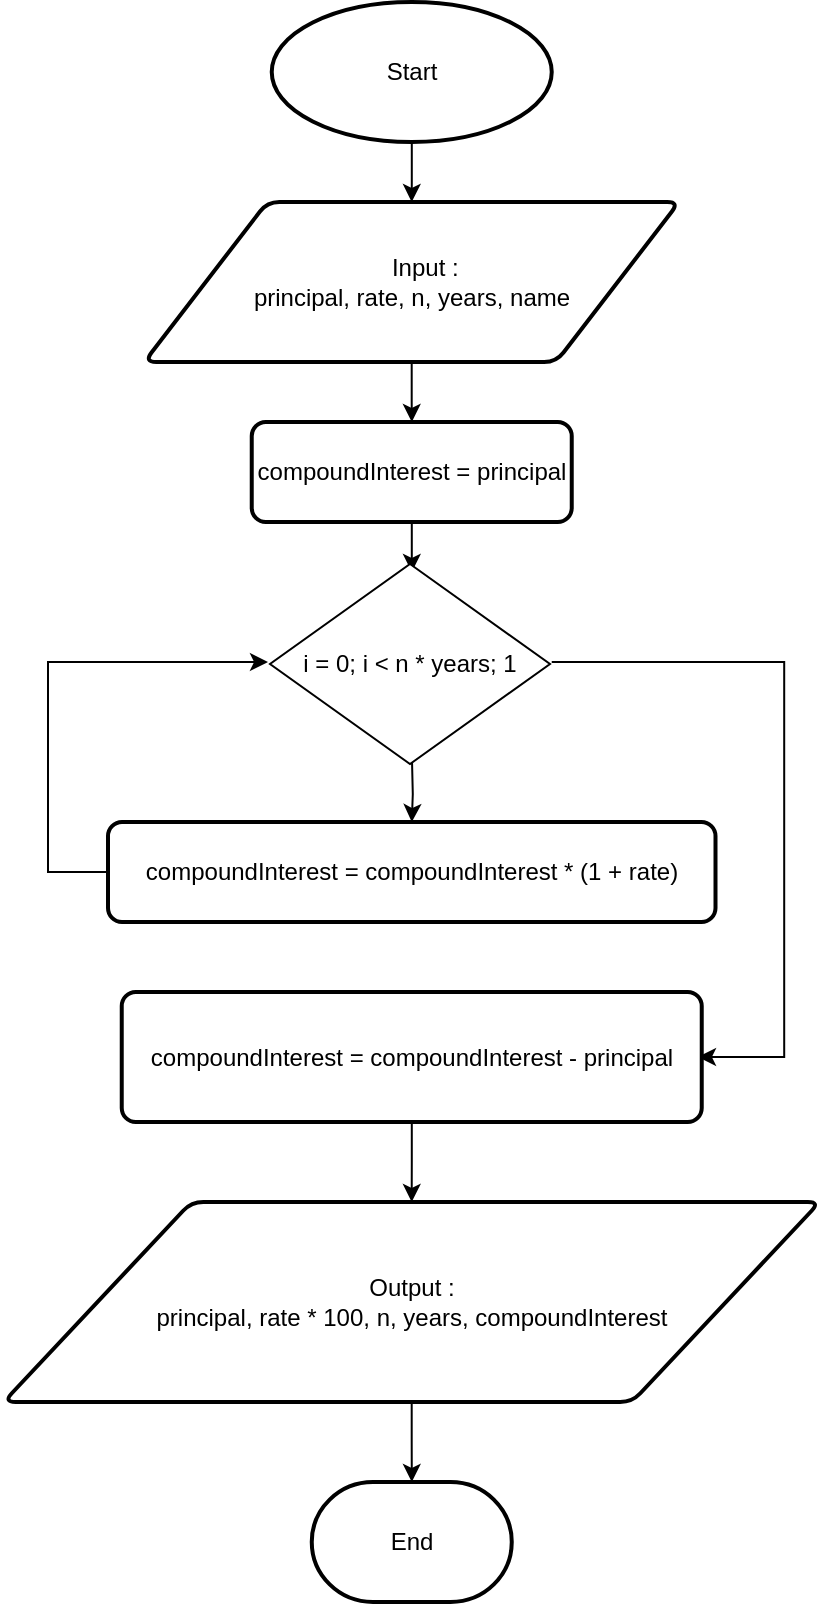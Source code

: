 <mxfile version="22.0.8" type="device">
  <diagram id="C5RBs43oDa-KdzZeNtuy" name="Page-1">
    <mxGraphModel dx="1615" dy="851" grid="1" gridSize="10" guides="1" tooltips="1" connect="1" arrows="1" fold="1" page="1" pageScale="1" pageWidth="827" pageHeight="1169" math="0" shadow="0">
      <root>
        <mxCell id="WIyWlLk6GJQsqaUBKTNV-0" />
        <mxCell id="WIyWlLk6GJQsqaUBKTNV-1" parent="WIyWlLk6GJQsqaUBKTNV-0" />
        <mxCell id="C1vD-vYSlTiOuGa_19OQ-34" value="" style="edgeStyle=orthogonalEdgeStyle;rounded=0;orthogonalLoop=1;jettySize=auto;html=1;" parent="WIyWlLk6GJQsqaUBKTNV-1" source="C1vD-vYSlTiOuGa_19OQ-21" target="C1vD-vYSlTiOuGa_19OQ-28" edge="1">
          <mxGeometry relative="1" as="geometry" />
        </mxCell>
        <mxCell id="C1vD-vYSlTiOuGa_19OQ-21" value="Start" style="strokeWidth=2;html=1;shape=mxgraph.flowchart.start_1;whiteSpace=wrap;" parent="WIyWlLk6GJQsqaUBKTNV-1" vertex="1">
          <mxGeometry x="271.87" y="40" width="140" height="70" as="geometry" />
        </mxCell>
        <mxCell id="C1vD-vYSlTiOuGa_19OQ-35" value="" style="edgeStyle=orthogonalEdgeStyle;rounded=0;orthogonalLoop=1;jettySize=auto;html=1;" parent="WIyWlLk6GJQsqaUBKTNV-1" source="C1vD-vYSlTiOuGa_19OQ-28" target="C1vD-vYSlTiOuGa_19OQ-30" edge="1">
          <mxGeometry relative="1" as="geometry" />
        </mxCell>
        <mxCell id="C1vD-vYSlTiOuGa_19OQ-28" value="&lt;div style=&quot;border-color: var(--border-color);&quot;&gt;&amp;nbsp; &amp;nbsp; Input :&lt;/div&gt;&lt;div style=&quot;border-color: var(--border-color); text-align: justify;&quot;&gt;principal,&amp;nbsp;rate,&amp;nbsp;&lt;span style=&quot;border-color: var(--border-color); background-color: initial;&quot;&gt;n,&amp;nbsp;&lt;/span&gt;&lt;span style=&quot;border-color: var(--border-color); background-color: initial;&quot;&gt;years,&amp;nbsp;&lt;/span&gt;&lt;span style=&quot;border-color: var(--border-color); background-color: initial;&quot;&gt;name&lt;/span&gt;&lt;/div&gt;" style="shape=parallelogram;html=1;strokeWidth=2;perimeter=parallelogramPerimeter;whiteSpace=wrap;rounded=1;arcSize=12;size=0.23;" parent="WIyWlLk6GJQsqaUBKTNV-1" vertex="1">
          <mxGeometry x="208.12" y="140" width="267.5" height="80" as="geometry" />
        </mxCell>
        <mxCell id="C1vD-vYSlTiOuGa_19OQ-45" value="" style="edgeStyle=orthogonalEdgeStyle;rounded=0;orthogonalLoop=1;jettySize=auto;html=1;" parent="WIyWlLk6GJQsqaUBKTNV-1" source="C1vD-vYSlTiOuGa_19OQ-30" edge="1">
          <mxGeometry relative="1" as="geometry">
            <mxPoint x="341.9" y="325" as="targetPoint" />
          </mxGeometry>
        </mxCell>
        <mxCell id="C1vD-vYSlTiOuGa_19OQ-30" value="compoundInterest = principal" style="rounded=1;whiteSpace=wrap;html=1;absoluteArcSize=1;arcSize=14;strokeWidth=2;" parent="WIyWlLk6GJQsqaUBKTNV-1" vertex="1">
          <mxGeometry x="261.87" y="250" width="160" height="50" as="geometry" />
        </mxCell>
        <mxCell id="C1vD-vYSlTiOuGa_19OQ-48" value="" style="edgeStyle=orthogonalEdgeStyle;rounded=0;orthogonalLoop=1;jettySize=auto;html=1;" parent="WIyWlLk6GJQsqaUBKTNV-1" target="C1vD-vYSlTiOuGa_19OQ-46" edge="1">
          <mxGeometry relative="1" as="geometry">
            <mxPoint x="341.9" y="415" as="sourcePoint" />
          </mxGeometry>
        </mxCell>
        <mxCell id="C1vD-vYSlTiOuGa_19OQ-58" style="edgeStyle=orthogonalEdgeStyle;rounded=0;orthogonalLoop=1;jettySize=auto;html=1;entryX=1;entryY=0.5;entryDx=0;entryDy=0;" parent="WIyWlLk6GJQsqaUBKTNV-1" edge="1">
          <mxGeometry relative="1" as="geometry">
            <mxPoint x="411.87" y="370" as="sourcePoint" />
            <mxPoint x="484.99" y="567.5" as="targetPoint" />
            <Array as="points">
              <mxPoint x="528.12" y="370" />
              <mxPoint x="528.12" y="568" />
            </Array>
          </mxGeometry>
        </mxCell>
        <mxCell id="C1vD-vYSlTiOuGa_19OQ-53" style="edgeStyle=orthogonalEdgeStyle;rounded=0;orthogonalLoop=1;jettySize=auto;html=1;entryX=0;entryY=0.5;entryDx=0;entryDy=0;" parent="WIyWlLk6GJQsqaUBKTNV-1" source="C1vD-vYSlTiOuGa_19OQ-46" edge="1">
          <mxGeometry relative="1" as="geometry">
            <mxPoint x="270" y="370" as="targetPoint" />
            <Array as="points">
              <mxPoint x="160" y="475" />
              <mxPoint x="160" y="370" />
            </Array>
          </mxGeometry>
        </mxCell>
        <mxCell id="C1vD-vYSlTiOuGa_19OQ-46" value="compoundInterest = compoundInterest * (1 + rate)" style="rounded=1;whiteSpace=wrap;html=1;absoluteArcSize=1;arcSize=14;strokeWidth=2;" parent="WIyWlLk6GJQsqaUBKTNV-1" vertex="1">
          <mxGeometry x="190" y="450" width="303.75" height="50" as="geometry" />
        </mxCell>
        <mxCell id="C1vD-vYSlTiOuGa_19OQ-60" value="" style="edgeStyle=orthogonalEdgeStyle;rounded=0;orthogonalLoop=1;jettySize=auto;html=1;" parent="WIyWlLk6GJQsqaUBKTNV-1" source="C1vD-vYSlTiOuGa_19OQ-56" target="C1vD-vYSlTiOuGa_19OQ-59" edge="1">
          <mxGeometry relative="1" as="geometry" />
        </mxCell>
        <mxCell id="C1vD-vYSlTiOuGa_19OQ-56" value="compoundInterest = compoundInterest - principal" style="rounded=1;whiteSpace=wrap;html=1;absoluteArcSize=1;arcSize=14;strokeWidth=2;" parent="WIyWlLk6GJQsqaUBKTNV-1" vertex="1">
          <mxGeometry x="196.87" y="535" width="290" height="65" as="geometry" />
        </mxCell>
        <mxCell id="C1vD-vYSlTiOuGa_19OQ-66" value="" style="edgeStyle=orthogonalEdgeStyle;rounded=0;orthogonalLoop=1;jettySize=auto;html=1;" parent="WIyWlLk6GJQsqaUBKTNV-1" source="C1vD-vYSlTiOuGa_19OQ-59" target="C1vD-vYSlTiOuGa_19OQ-65" edge="1">
          <mxGeometry relative="1" as="geometry" />
        </mxCell>
        <mxCell id="C1vD-vYSlTiOuGa_19OQ-59" value="Output :&lt;br&gt;principal, rate * 100, n, years, compoundInterest" style="shape=parallelogram;html=1;strokeWidth=2;perimeter=parallelogramPerimeter;whiteSpace=wrap;rounded=1;arcSize=12;size=0.23;" parent="WIyWlLk6GJQsqaUBKTNV-1" vertex="1">
          <mxGeometry x="137.81" y="640" width="408.13" height="100" as="geometry" />
        </mxCell>
        <mxCell id="C1vD-vYSlTiOuGa_19OQ-65" value="End" style="strokeWidth=2;html=1;shape=mxgraph.flowchart.terminator;whiteSpace=wrap;" parent="WIyWlLk6GJQsqaUBKTNV-1" vertex="1">
          <mxGeometry x="291.88" y="780" width="100" height="60" as="geometry" />
        </mxCell>
        <mxCell id="ydj-VBe0FXURuX_TI5_4-0" value="i = 0;&amp;nbsp;&lt;span style=&quot;border-color: var(--border-color);&quot;&gt;i &amp;lt; n * years; 1&lt;/span&gt;" style="rhombus;whiteSpace=wrap;html=1;" vertex="1" parent="WIyWlLk6GJQsqaUBKTNV-1">
          <mxGeometry x="271" y="321" width="140" height="100" as="geometry" />
        </mxCell>
      </root>
    </mxGraphModel>
  </diagram>
</mxfile>
